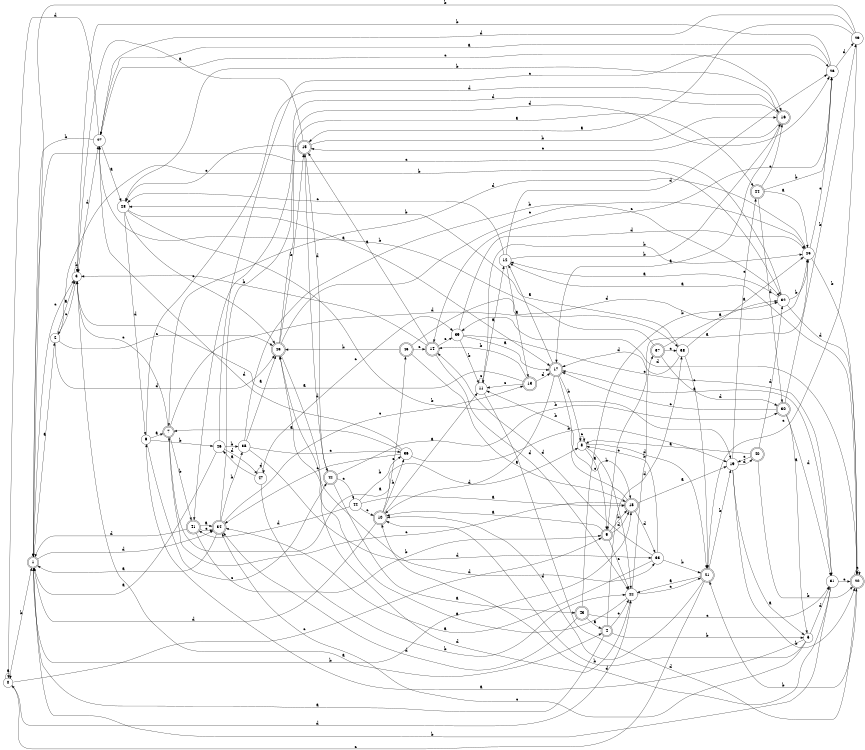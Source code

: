 digraph n39_3 {
__start0 [label="" shape="none"];

rankdir=LR;
size="8,5";

s0 [style="filled", color="black", fillcolor="white" shape="circle", label="0"];
s1 [style="rounded,filled", color="black", fillcolor="white" shape="doublecircle", label="1"];
s2 [style="filled", color="black", fillcolor="white" shape="circle", label="2"];
s3 [style="filled", color="black", fillcolor="white" shape="circle", label="3"];
s4 [style="rounded,filled", color="black", fillcolor="white" shape="doublecircle", label="4"];
s5 [style="filled", color="black", fillcolor="white" shape="circle", label="5"];
s6 [style="filled", color="black", fillcolor="white" shape="circle", label="6"];
s7 [style="rounded,filled", color="black", fillcolor="white" shape="doublecircle", label="7"];
s8 [style="filled", color="black", fillcolor="white" shape="circle", label="8"];
s9 [style="rounded,filled", color="black", fillcolor="white" shape="doublecircle", label="9"];
s10 [style="rounded,filled", color="black", fillcolor="white" shape="doublecircle", label="10"];
s11 [style="filled", color="black", fillcolor="white" shape="circle", label="11"];
s12 [style="filled", color="black", fillcolor="white" shape="circle", label="12"];
s13 [style="rounded,filled", color="black", fillcolor="white" shape="doublecircle", label="13"];
s14 [style="rounded,filled", color="black", fillcolor="white" shape="doublecircle", label="14"];
s15 [style="rounded,filled", color="black", fillcolor="white" shape="doublecircle", label="15"];
s16 [style="rounded,filled", color="black", fillcolor="white" shape="doublecircle", label="16"];
s17 [style="rounded,filled", color="black", fillcolor="white" shape="doublecircle", label="17"];
s18 [style="rounded,filled", color="black", fillcolor="white" shape="doublecircle", label="18"];
s19 [style="filled", color="black", fillcolor="white" shape="circle", label="19"];
s20 [style="rounded,filled", color="black", fillcolor="white" shape="doublecircle", label="20"];
s21 [style="rounded,filled", color="black", fillcolor="white" shape="doublecircle", label="21"];
s22 [style="filled", color="black", fillcolor="white" shape="circle", label="22"];
s23 [style="rounded,filled", color="black", fillcolor="white" shape="doublecircle", label="23"];
s24 [style="rounded,filled", color="black", fillcolor="white" shape="doublecircle", label="24"];
s25 [style="filled", color="black", fillcolor="white" shape="circle", label="25"];
s26 [style="filled", color="black", fillcolor="white" shape="circle", label="26"];
s27 [style="filled", color="black", fillcolor="white" shape="circle", label="27"];
s28 [style="filled", color="black", fillcolor="white" shape="circle", label="28"];
s29 [style="filled", color="black", fillcolor="white" shape="circle", label="29"];
s30 [style="rounded,filled", color="black", fillcolor="white" shape="doublecircle", label="30"];
s31 [style="filled", color="black", fillcolor="white" shape="circle", label="31"];
s32 [style="filled", color="black", fillcolor="white" shape="circle", label="32"];
s33 [style="filled", color="black", fillcolor="white" shape="circle", label="33"];
s34 [style="rounded,filled", color="black", fillcolor="white" shape="doublecircle", label="34"];
s35 [style="filled", color="black", fillcolor="white" shape="circle", label="35"];
s36 [style="filled", color="black", fillcolor="white" shape="circle", label="36"];
s37 [style="rounded,filled", color="black", fillcolor="white" shape="doublecircle", label="37"];
s38 [style="filled", color="black", fillcolor="white" shape="circle", label="38"];
s39 [style="filled", color="black", fillcolor="white" shape="circle", label="39"];
s40 [style="rounded,filled", color="black", fillcolor="white" shape="doublecircle", label="40"];
s41 [style="rounded,filled", color="black", fillcolor="white" shape="doublecircle", label="41"];
s42 [style="rounded,filled", color="black", fillcolor="white" shape="doublecircle", label="42"];
s43 [style="rounded,filled", color="black", fillcolor="white" shape="doublecircle", label="43"];
s44 [style="filled", color="black", fillcolor="white" shape="circle", label="44"];
s45 [style="rounded,filled", color="black", fillcolor="white" shape="doublecircle", label="45"];
s46 [style="filled", color="black", fillcolor="white" shape="circle", label="46"];
s47 [style="filled", color="black", fillcolor="white" shape="circle", label="47"];
s0 -> s0 [label="a"];
s0 -> s1 [label="b"];
s0 -> s9 [label="c"];
s0 -> s22 [label="d"];
s1 -> s2 [label="a"];
s1 -> s18 [label="b"];
s1 -> s3 [label="c"];
s1 -> s34 [label="d"];
s2 -> s3 [label="a"];
s2 -> s32 [label="b"];
s2 -> s23 [label="c"];
s2 -> s23 [label="d"];
s3 -> s4 [label="a"];
s3 -> s3 [label="b"];
s3 -> s2 [label="c"];
s3 -> s27 [label="d"];
s4 -> s1 [label="a"];
s4 -> s5 [label="b"];
s4 -> s22 [label="c"];
s4 -> s38 [label="d"];
s5 -> s6 [label="a"];
s5 -> s10 [label="b"];
s5 -> s34 [label="c"];
s5 -> s31 [label="d"];
s6 -> s7 [label="a"];
s6 -> s46 [label="b"];
s6 -> s42 [label="c"];
s6 -> s16 [label="d"];
s7 -> s8 [label="a"];
s7 -> s41 [label="b"];
s7 -> s3 [label="c"];
s7 -> s38 [label="d"];
s8 -> s9 [label="a"];
s8 -> s22 [label="b"];
s8 -> s8 [label="c"];
s8 -> s21 [label="d"];
s9 -> s10 [label="a"];
s9 -> s18 [label="b"];
s9 -> s22 [label="c"];
s9 -> s18 [label="d"];
s10 -> s11 [label="a"];
s10 -> s36 [label="b"];
s10 -> s45 [label="c"];
s10 -> s1 [label="d"];
s11 -> s12 [label="a"];
s11 -> s25 [label="b"];
s11 -> s11 [label="c"];
s11 -> s20 [label="d"];
s12 -> s13 [label="a"];
s12 -> s16 [label="b"];
s12 -> s28 [label="c"];
s12 -> s26 [label="d"];
s13 -> s3 [label="a"];
s13 -> s14 [label="b"];
s13 -> s11 [label="c"];
s13 -> s17 [label="d"];
s14 -> s15 [label="a"];
s14 -> s3 [label="b"];
s14 -> s39 [label="c"];
s14 -> s22 [label="d"];
s15 -> s3 [label="a"];
s15 -> s16 [label="b"];
s15 -> s28 [label="c"];
s15 -> s42 [label="d"];
s16 -> s17 [label="a"];
s16 -> s28 [label="b"];
s16 -> s15 [label="c"];
s16 -> s41 [label="d"];
s17 -> s12 [label="a"];
s17 -> s8 [label="b"];
s17 -> s18 [label="c"];
s17 -> s10 [label="d"];
s18 -> s19 [label="a"];
s18 -> s11 [label="b"];
s18 -> s7 [label="c"];
s18 -> s33 [label="d"];
s19 -> s5 [label="a"];
s19 -> s20 [label="b"];
s19 -> s24 [label="c"];
s19 -> s40 [label="d"];
s20 -> s12 [label="a"];
s20 -> s21 [label="b"];
s20 -> s20 [label="c"];
s20 -> s39 [label="d"];
s21 -> s22 [label="a"];
s21 -> s19 [label="b"];
s21 -> s0 [label="c"];
s21 -> s10 [label="d"];
s22 -> s23 [label="a"];
s22 -> s37 [label="b"];
s22 -> s21 [label="c"];
s22 -> s23 [label="d"];
s23 -> s24 [label="a"];
s23 -> s15 [label="b"];
s23 -> s32 [label="c"];
s23 -> s33 [label="d"];
s24 -> s25 [label="a"];
s24 -> s26 [label="b"];
s24 -> s16 [label="c"];
s24 -> s30 [label="d"];
s25 -> s9 [label="a"];
s25 -> s20 [label="b"];
s25 -> s26 [label="c"];
s25 -> s7 [label="d"];
s26 -> s27 [label="a"];
s26 -> s3 [label="b"];
s26 -> s14 [label="c"];
s26 -> s29 [label="d"];
s27 -> s28 [label="a"];
s27 -> s1 [label="b"];
s27 -> s16 [label="c"];
s27 -> s0 [label="d"];
s28 -> s17 [label="a"];
s28 -> s19 [label="b"];
s28 -> s23 [label="c"];
s28 -> s6 [label="d"];
s29 -> s15 [label="a"];
s29 -> s1 [label="b"];
s29 -> s21 [label="c"];
s29 -> s27 [label="d"];
s30 -> s5 [label="a"];
s30 -> s29 [label="b"];
s30 -> s17 [label="c"];
s30 -> s31 [label="d"];
s31 -> s17 [label="a"];
s31 -> s1 [label="b"];
s31 -> s20 [label="c"];
s31 -> s10 [label="d"];
s32 -> s12 [label="a"];
s32 -> s25 [label="b"];
s32 -> s1 [label="c"];
s32 -> s20 [label="d"];
s33 -> s34 [label="a"];
s33 -> s21 [label="b"];
s33 -> s8 [label="c"];
s33 -> s14 [label="d"];
s34 -> s1 [label="a"];
s34 -> s35 [label="b"];
s34 -> s13 [label="c"];
s34 -> s26 [label="d"];
s35 -> s23 [label="a"];
s35 -> s25 [label="b"];
s35 -> s36 [label="c"];
s35 -> s33 [label="d"];
s36 -> s7 [label="a"];
s36 -> s19 [label="b"];
s36 -> s34 [label="c"];
s36 -> s27 [label="d"];
s37 -> s32 [label="a"];
s37 -> s27 [label="b"];
s37 -> s38 [label="c"];
s37 -> s30 [label="d"];
s38 -> s25 [label="a"];
s38 -> s28 [label="b"];
s38 -> s21 [label="c"];
s38 -> s17 [label="d"];
s39 -> s17 [label="a"];
s39 -> s11 [label="b"];
s39 -> s31 [label="c"];
s39 -> s25 [label="d"];
s40 -> s8 [label="a"];
s40 -> s20 [label="b"];
s40 -> s19 [label="c"];
s40 -> s32 [label="d"];
s41 -> s34 [label="a"];
s41 -> s9 [label="b"];
s41 -> s34 [label="c"];
s41 -> s1 [label="d"];
s42 -> s43 [label="a"];
s42 -> s30 [label="b"];
s42 -> s44 [label="c"];
s42 -> s15 [label="d"];
s43 -> s4 [label="a"];
s43 -> s32 [label="b"];
s43 -> s31 [label="c"];
s43 -> s34 [label="d"];
s44 -> s18 [label="a"];
s44 -> s36 [label="b"];
s44 -> s10 [label="c"];
s44 -> s41 [label="d"];
s45 -> s18 [label="a"];
s45 -> s23 [label="b"];
s45 -> s14 [label="c"];
s45 -> s25 [label="d"];
s46 -> s1 [label="a"];
s46 -> s35 [label="b"];
s46 -> s26 [label="c"];
s46 -> s47 [label="d"];
s47 -> s46 [label="a"];
s47 -> s22 [label="b"];
s47 -> s39 [label="c"];
s47 -> s47 [label="d"];

}